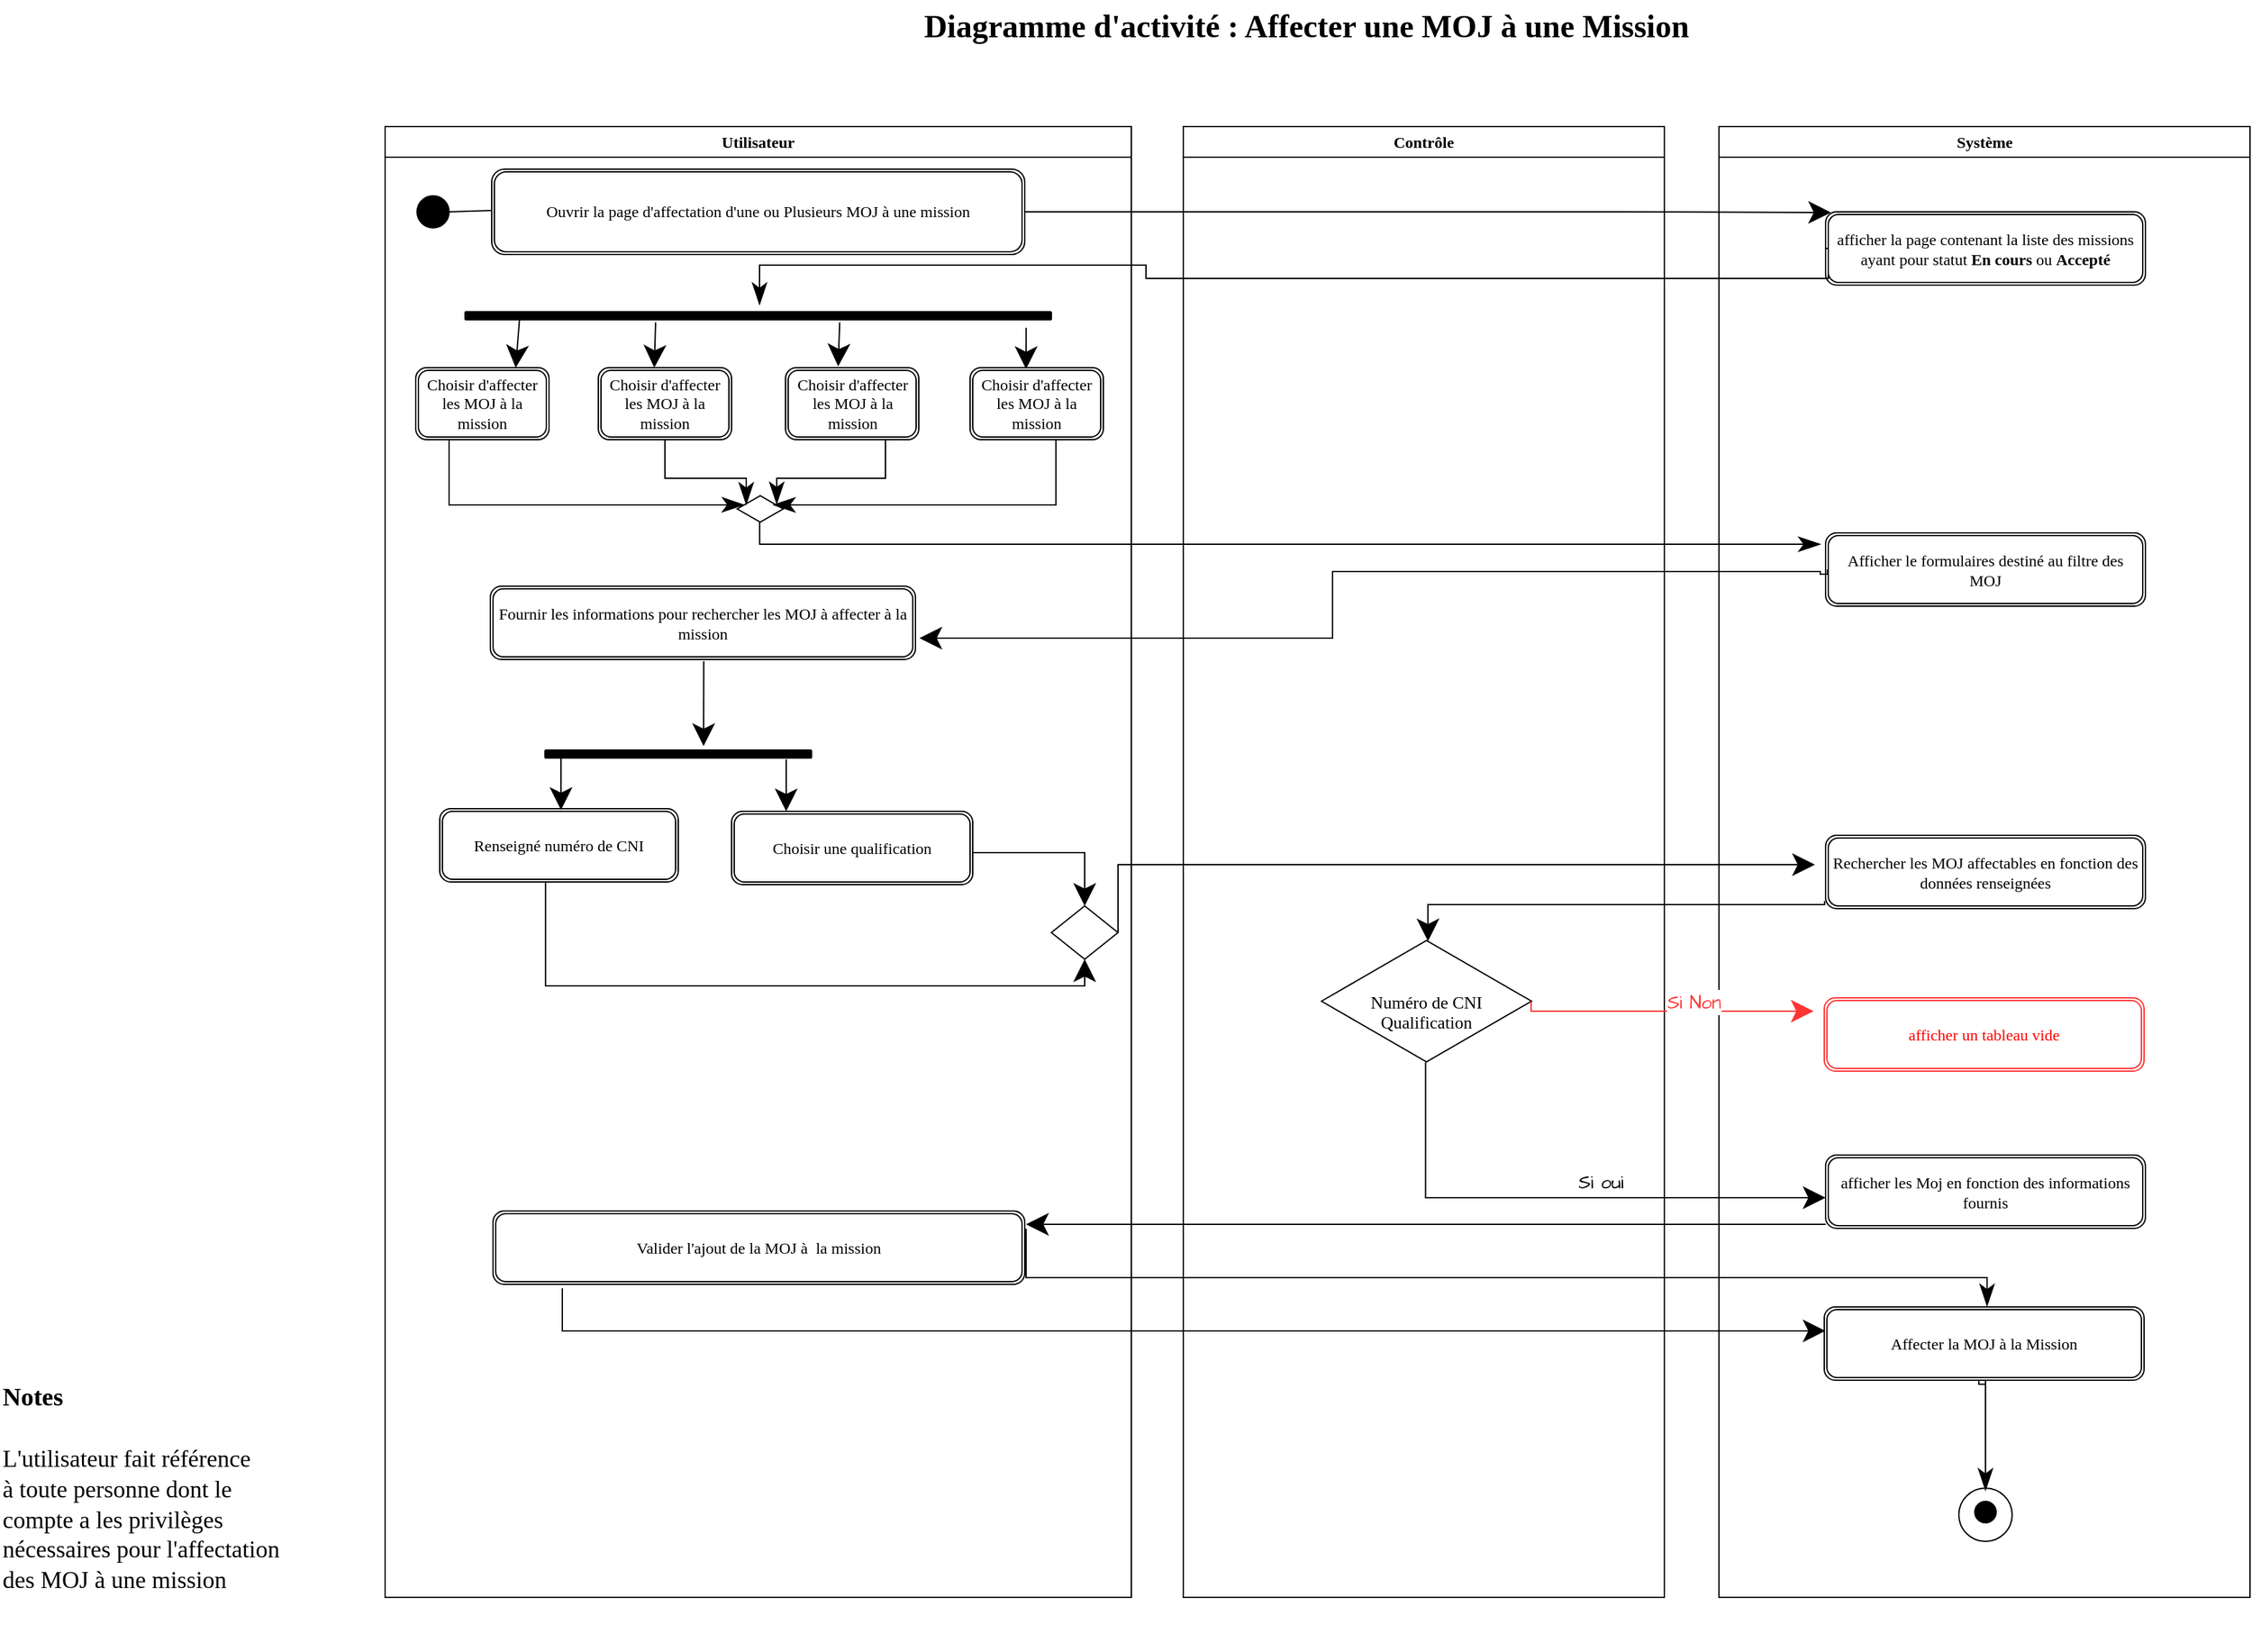 <mxfile version="24.6.4" type="github">
  <diagram name="Page-1" id="eOzxwkxJhR1uEOVXx61d">
    <mxGraphModel dx="2385" dy="1101" grid="0" gridSize="10" guides="1" tooltips="1" connect="1" arrows="1" fold="1" page="0" pageScale="1" pageWidth="1654" pageHeight="1169" math="0" shadow="0">
      <root>
        <object label="" id="0">
          <mxCell />
        </object>
        <mxCell id="1" parent="0" />
        <mxCell id="5xu6NKzClNryoPFWU2Ne-1" value="Utilisateur" style="swimlane;whiteSpace=wrap;html=1;fontFamily=Georgia;" parent="1" vertex="1">
          <mxGeometry x="279" y="136" width="560" height="1104" as="geometry" />
        </mxCell>
        <mxCell id="5xu6NKzClNryoPFWU2Ne-5" value="" style="ellipse;whiteSpace=wrap;html=1;aspect=fixed;fontFamily=Georgia;fillColor=#000000;" parent="5xu6NKzClNryoPFWU2Ne-1" vertex="1">
          <mxGeometry x="24" y="52" width="24" height="24" as="geometry" />
        </mxCell>
        <mxCell id="5xu6NKzClNryoPFWU2Ne-8" value="" style="endArrow=none;html=1;rounded=0;fontFamily=Georgia;fontSize=16;startSize=14;endSize=14;sourcePerimeterSpacing=8;targetPerimeterSpacing=8;curved=1;exitX=1;exitY=0.5;exitDx=0;exitDy=0;entryX=0;entryY=0.484;entryDx=0;entryDy=0;entryPerimeter=0;" parent="5xu6NKzClNryoPFWU2Ne-1" source="5xu6NKzClNryoPFWU2Ne-5" target="5xu6NKzClNryoPFWU2Ne-9" edge="1">
          <mxGeometry width="50" height="50" relative="1" as="geometry">
            <mxPoint x="70" y="47.41" as="sourcePoint" />
            <mxPoint x="80" y="65" as="targetPoint" />
          </mxGeometry>
        </mxCell>
        <mxCell id="5xu6NKzClNryoPFWU2Ne-9" value="Ouvrir la page d&#39;affectation d&#39;une ou Plusieurs MOJ à une mission" style="shape=ext;double=1;rounded=1;whiteSpace=wrap;html=1;fontFamily=Georgia;" parent="5xu6NKzClNryoPFWU2Ne-1" vertex="1">
          <mxGeometry x="80" y="32" width="400" height="64" as="geometry" />
        </mxCell>
        <mxCell id="5xu6NKzClNryoPFWU2Ne-28" value="Fournir les informations pour rechercher les MOJ à affecter à la mission" style="shape=ext;double=1;rounded=1;whiteSpace=wrap;html=1;fontFamily=Georgia;" parent="5xu6NKzClNryoPFWU2Ne-1" vertex="1">
          <mxGeometry x="79" y="345" width="319" height="55" as="geometry" />
        </mxCell>
        <mxCell id="5xu6NKzClNryoPFWU2Ne-53" value="Valider l&#39;ajout de la MOJ à&amp;nbsp; la mission" style="shape=ext;double=1;rounded=1;whiteSpace=wrap;html=1;fontFamily=Georgia;" parent="5xu6NKzClNryoPFWU2Ne-1" vertex="1">
          <mxGeometry x="81" y="814" width="399" height="55" as="geometry" />
        </mxCell>
        <mxCell id="5xu6NKzClNryoPFWU2Ne-107" style="edgeStyle=none;curved=1;rounded=0;orthogonalLoop=1;jettySize=auto;html=1;exitX=1;exitY=0.75;exitDx=0;exitDy=0;fontFamily=Georgia;fontSize=16;startSize=14;endArrow=classicThin;endSize=14;sourcePerimeterSpacing=8;targetPerimeterSpacing=8;endFill=1;strokeColor=none;" parent="5xu6NKzClNryoPFWU2Ne-1" edge="1">
          <mxGeometry relative="1" as="geometry">
            <mxPoint x="780" y="285" as="targetPoint" />
            <mxPoint x="400.0" y="301.25" as="sourcePoint" />
          </mxGeometry>
        </mxCell>
        <mxCell id="nLD2fqiysS-1qVfuwPc2-6" value="Renseigné numéro de CNI" style="shape=ext;double=1;rounded=1;whiteSpace=wrap;html=1;fontFamily=Georgia;" vertex="1" parent="5xu6NKzClNryoPFWU2Ne-1">
          <mxGeometry x="41" y="512" width="179" height="55" as="geometry" />
        </mxCell>
        <mxCell id="nLD2fqiysS-1qVfuwPc2-4" value="Choisir une qualification" style="shape=ext;double=1;rounded=1;whiteSpace=wrap;html=1;fontFamily=Georgia;" vertex="1" parent="5xu6NKzClNryoPFWU2Ne-1">
          <mxGeometry x="260" y="514" width="181" height="55" as="geometry" />
        </mxCell>
        <mxCell id="nLD2fqiysS-1qVfuwPc2-8" value="" style="rounded=1;whiteSpace=wrap;html=1;fontFamily=Architects Daughter;fontSource=https%3A%2F%2Ffonts.googleapis.com%2Fcss%3Ffamily%3DArchitects%2BDaughter;fillColor=#000000;" vertex="1" parent="5xu6NKzClNryoPFWU2Ne-1">
          <mxGeometry x="120" y="468" width="200" height="6" as="geometry" />
        </mxCell>
        <mxCell id="nLD2fqiysS-1qVfuwPc2-10" value="" style="endArrow=classic;html=1;rounded=0;fontFamily=Architects Daughter;fontSource=https%3A%2F%2Ffonts.googleapis.com%2Fcss%3Ffamily%3DArchitects%2BDaughter;fontSize=16;startSize=14;endSize=14;sourcePerimeterSpacing=8;targetPerimeterSpacing=8;curved=1;" edge="1" parent="5xu6NKzClNryoPFWU2Ne-1">
          <mxGeometry width="50" height="50" relative="1" as="geometry">
            <mxPoint x="301" y="475" as="sourcePoint" />
            <mxPoint x="301" y="514" as="targetPoint" />
          </mxGeometry>
        </mxCell>
        <mxCell id="nLD2fqiysS-1qVfuwPc2-15" value="" style="rhombus;whiteSpace=wrap;html=1;fontFamily=Architects Daughter;fillColor=none;rounded=0;fontSource=https%3A%2F%2Ffonts.googleapis.com%2Fcss%3Ffamily%3DArchitects%2BDaughter;" vertex="1" parent="5xu6NKzClNryoPFWU2Ne-1">
          <mxGeometry x="500" y="585" width="50" height="40" as="geometry" />
        </mxCell>
        <mxCell id="nLD2fqiysS-1qVfuwPc2-13" value="" style="endArrow=classic;html=1;rounded=0;fontFamily=Architects Daughter;fontSource=https%3A%2F%2Ffonts.googleapis.com%2Fcss%3Ffamily%3DArchitects%2BDaughter;fontSize=16;startSize=14;endSize=14;sourcePerimeterSpacing=8;targetPerimeterSpacing=8;edgeStyle=orthogonalEdgeStyle;exitX=1;exitY=0.5;exitDx=0;exitDy=0;entryX=0.5;entryY=0;entryDx=0;entryDy=0;" edge="1" parent="5xu6NKzClNryoPFWU2Ne-1" source="nLD2fqiysS-1qVfuwPc2-4" target="nLD2fqiysS-1qVfuwPc2-15">
          <mxGeometry width="50" height="50" relative="1" as="geometry">
            <mxPoint x="821" y="745" as="sourcePoint" />
            <mxPoint x="561" y="569" as="targetPoint" />
            <Array as="points">
              <mxPoint x="441" y="545" />
              <mxPoint x="525" y="545" />
            </Array>
          </mxGeometry>
        </mxCell>
        <mxCell id="nLD2fqiysS-1qVfuwPc2-19" value="Choisir d&#39;affecter les MOJ à la mission" style="shape=ext;double=1;rounded=1;whiteSpace=wrap;html=1;fontFamily=Georgia;" vertex="1" parent="5xu6NKzClNryoPFWU2Ne-1">
          <mxGeometry x="439" y="181" width="100" height="54" as="geometry" />
        </mxCell>
        <mxCell id="nLD2fqiysS-1qVfuwPc2-22" value="Choisir d&#39;affecter les MOJ à la mission" style="shape=ext;double=1;rounded=1;whiteSpace=wrap;html=1;fontFamily=Georgia;" vertex="1" parent="5xu6NKzClNryoPFWU2Ne-1">
          <mxGeometry x="300.5" y="181" width="100" height="54" as="geometry" />
        </mxCell>
        <mxCell id="nLD2fqiysS-1qVfuwPc2-23" value="Choisir d&#39;affecter les MOJ à la mission" style="shape=ext;double=1;rounded=1;whiteSpace=wrap;html=1;fontFamily=Georgia;" vertex="1" parent="5xu6NKzClNryoPFWU2Ne-1">
          <mxGeometry x="160" y="181" width="100" height="54" as="geometry" />
        </mxCell>
        <mxCell id="nLD2fqiysS-1qVfuwPc2-24" value="Choisir d&#39;affecter les MOJ à la mission" style="shape=ext;double=1;rounded=1;whiteSpace=wrap;html=1;fontFamily=Georgia;" vertex="1" parent="5xu6NKzClNryoPFWU2Ne-1">
          <mxGeometry x="23" y="181" width="100" height="54" as="geometry" />
        </mxCell>
        <mxCell id="nLD2fqiysS-1qVfuwPc2-25" value="" style="rounded=1;whiteSpace=wrap;html=1;fontFamily=Architects Daughter;fontSource=https%3A%2F%2Ffonts.googleapis.com%2Fcss%3Ffamily%3DArchitects%2BDaughter;fillColor=#000000;" vertex="1" parent="5xu6NKzClNryoPFWU2Ne-1">
          <mxGeometry x="60" y="139" width="440" height="6" as="geometry" />
        </mxCell>
        <mxCell id="nLD2fqiysS-1qVfuwPc2-26" value="&lt;div style=&quot;font-size: 13px;&quot;&gt;&lt;br&gt;&lt;/div&gt;" style="html=1;whiteSpace=wrap;shape=isoRectangle;fontFamily=Georgia;" vertex="1" parent="5xu6NKzClNryoPFWU2Ne-1">
          <mxGeometry x="264.25" y="254" width="34.5" height="66" as="geometry" />
        </mxCell>
        <mxCell id="nLD2fqiysS-1qVfuwPc2-29" value="" style="endArrow=classicThin;html=1;rounded=0;fontFamily=Architects Daughter;fontSource=https%3A%2F%2Ffonts.googleapis.com%2Fcss%3Ffamily%3DArchitects%2BDaughter;fontSize=16;startSize=14;endSize=14;sourcePerimeterSpacing=8;targetPerimeterSpacing=8;exitX=0.75;exitY=1;exitDx=0;exitDy=0;entryX=0.859;entryY=0.448;entryDx=0;entryDy=0;entryPerimeter=0;edgeStyle=orthogonalEdgeStyle;endFill=1;" edge="1" parent="5xu6NKzClNryoPFWU2Ne-1" source="nLD2fqiysS-1qVfuwPc2-22" target="nLD2fqiysS-1qVfuwPc2-26">
          <mxGeometry width="50" height="50" relative="1" as="geometry">
            <mxPoint x="541" y="564" as="sourcePoint" />
            <mxPoint x="591" y="514" as="targetPoint" />
            <Array as="points">
              <mxPoint x="375" y="264" />
              <mxPoint x="294" y="264" />
            </Array>
          </mxGeometry>
        </mxCell>
        <mxCell id="nLD2fqiysS-1qVfuwPc2-30" value="" style="endArrow=classicThin;html=1;rounded=0;fontFamily=Architects Daughter;fontSource=https%3A%2F%2Ffonts.googleapis.com%2Fcss%3Ffamily%3DArchitects%2BDaughter;fontSize=16;startSize=14;endSize=14;sourcePerimeterSpacing=8;targetPerimeterSpacing=8;exitX=0.644;exitY=1.003;exitDx=0;exitDy=0;exitPerimeter=0;edgeStyle=orthogonalEdgeStyle;endFill=1;" edge="1" parent="5xu6NKzClNryoPFWU2Ne-1" source="nLD2fqiysS-1qVfuwPc2-19">
          <mxGeometry width="50" height="50" relative="1" as="geometry">
            <mxPoint x="541" y="564" as="sourcePoint" />
            <mxPoint x="291" y="284" as="targetPoint" />
            <Array as="points">
              <mxPoint x="503" y="284" />
              <mxPoint x="297" y="284" />
            </Array>
          </mxGeometry>
        </mxCell>
        <mxCell id="nLD2fqiysS-1qVfuwPc2-31" value="" style="endArrow=classicThin;html=1;rounded=0;fontFamily=Architects Daughter;fontSource=https%3A%2F%2Ffonts.googleapis.com%2Fcss%3Ffamily%3DArchitects%2BDaughter;fontSize=16;startSize=14;endSize=14;sourcePerimeterSpacing=8;targetPerimeterSpacing=8;exitX=0.25;exitY=1;exitDx=0;exitDy=0;entryX=0.157;entryY=0.455;entryDx=0;entryDy=0;entryPerimeter=0;edgeStyle=orthogonalEdgeStyle;endFill=1;" edge="1" parent="5xu6NKzClNryoPFWU2Ne-1" source="nLD2fqiysS-1qVfuwPc2-24" target="nLD2fqiysS-1qVfuwPc2-26">
          <mxGeometry width="50" height="50" relative="1" as="geometry">
            <mxPoint x="541" y="564" as="sourcePoint" />
            <mxPoint x="121" y="264" as="targetPoint" />
            <Array as="points">
              <mxPoint x="48" y="284" />
              <mxPoint x="267" y="284" />
            </Array>
          </mxGeometry>
        </mxCell>
        <mxCell id="nLD2fqiysS-1qVfuwPc2-36" value="" style="endArrow=classic;html=1;rounded=0;fontFamily=Architects Daughter;fontSource=https%3A%2F%2Ffonts.googleapis.com%2Fcss%3Ffamily%3DArchitects%2BDaughter;fontSize=16;startSize=14;endSize=14;sourcePerimeterSpacing=8;targetPerimeterSpacing=8;curved=1;exitX=0.093;exitY=0.833;exitDx=0;exitDy=0;exitPerimeter=0;entryX=0.75;entryY=0;entryDx=0;entryDy=0;" edge="1" parent="5xu6NKzClNryoPFWU2Ne-1" source="nLD2fqiysS-1qVfuwPc2-25" target="nLD2fqiysS-1qVfuwPc2-24">
          <mxGeometry width="50" height="50" relative="1" as="geometry">
            <mxPoint x="601" y="594" as="sourcePoint" />
            <mxPoint x="651" y="544" as="targetPoint" />
          </mxGeometry>
        </mxCell>
        <mxCell id="nLD2fqiysS-1qVfuwPc2-35" value="" style="endArrow=classic;html=1;rounded=0;fontFamily=Architects Daughter;fontSource=https%3A%2F%2Ffonts.googleapis.com%2Fcss%3Ffamily%3DArchitects%2BDaughter;fontSize=16;startSize=14;endSize=14;sourcePerimeterSpacing=8;targetPerimeterSpacing=8;curved=1;exitX=0.325;exitY=1.333;exitDx=0;exitDy=0;exitPerimeter=0;entryX=0.42;entryY=0;entryDx=0;entryDy=0;entryPerimeter=0;" edge="1" parent="5xu6NKzClNryoPFWU2Ne-1" source="nLD2fqiysS-1qVfuwPc2-25" target="nLD2fqiysS-1qVfuwPc2-23">
          <mxGeometry width="50" height="50" relative="1" as="geometry">
            <mxPoint x="601" y="594" as="sourcePoint" />
            <mxPoint x="651" y="544" as="targetPoint" />
          </mxGeometry>
        </mxCell>
        <mxCell id="nLD2fqiysS-1qVfuwPc2-37" value="" style="endArrow=classic;html=1;rounded=0;fontFamily=Architects Daughter;fontSource=https%3A%2F%2Ffonts.googleapis.com%2Fcss%3Ffamily%3DArchitects%2BDaughter;fontSize=16;startSize=14;endSize=14;sourcePerimeterSpacing=8;targetPerimeterSpacing=8;curved=1;exitX=0.639;exitY=1.333;exitDx=0;exitDy=0;exitPerimeter=0;entryX=0.395;entryY=-0.019;entryDx=0;entryDy=0;entryPerimeter=0;" edge="1" parent="5xu6NKzClNryoPFWU2Ne-1" source="nLD2fqiysS-1qVfuwPc2-25" target="nLD2fqiysS-1qVfuwPc2-22">
          <mxGeometry width="50" height="50" relative="1" as="geometry">
            <mxPoint x="461" y="484" as="sourcePoint" />
            <mxPoint x="511" y="434" as="targetPoint" />
          </mxGeometry>
        </mxCell>
        <mxCell id="nLD2fqiysS-1qVfuwPc2-38" value="" style="endArrow=classic;html=1;rounded=0;fontFamily=Architects Daughter;fontSource=https%3A%2F%2Ffonts.googleapis.com%2Fcss%3Ffamily%3DArchitects%2BDaughter;fontSize=16;startSize=14;endSize=14;sourcePerimeterSpacing=8;targetPerimeterSpacing=8;curved=1;exitX=0.957;exitY=2;exitDx=0;exitDy=0;exitPerimeter=0;entryX=0.42;entryY=0.019;entryDx=0;entryDy=0;entryPerimeter=0;" edge="1" parent="5xu6NKzClNryoPFWU2Ne-1" source="nLD2fqiysS-1qVfuwPc2-25" target="nLD2fqiysS-1qVfuwPc2-19">
          <mxGeometry width="50" height="50" relative="1" as="geometry">
            <mxPoint x="461" y="484" as="sourcePoint" />
            <mxPoint x="511" y="434" as="targetPoint" />
          </mxGeometry>
        </mxCell>
        <mxCell id="5xu6NKzClNryoPFWU2Ne-4" value="Système" style="swimlane;whiteSpace=wrap;html=1;fontFamily=Georgia;" parent="1" vertex="1">
          <mxGeometry x="1280" y="136" width="398.5" height="1104" as="geometry" />
        </mxCell>
        <mxCell id="5xu6NKzClNryoPFWU2Ne-11" value="afficher la page contenant la liste des missions ayant pour statut &lt;b&gt;En cours&lt;/b&gt; ou &lt;b&gt;Accepté&lt;/b&gt;" style="shape=ext;double=1;rounded=1;whiteSpace=wrap;html=1;fontFamily=Georgia;" parent="5xu6NKzClNryoPFWU2Ne-4" vertex="1">
          <mxGeometry x="80" y="64" width="240" height="55" as="geometry" />
        </mxCell>
        <mxCell id="5xu6NKzClNryoPFWU2Ne-93" value="" style="ellipse;whiteSpace=wrap;html=1;aspect=fixed;fontFamily=Georgia;fillColor=none;" parent="5xu6NKzClNryoPFWU2Ne-4" vertex="1">
          <mxGeometry x="180" y="1022" width="40" height="40" as="geometry" />
        </mxCell>
        <mxCell id="5xu6NKzClNryoPFWU2Ne-94" value="" style="ellipse;whiteSpace=wrap;html=1;aspect=fixed;fontFamily=Georgia;fillColor=#000000;" parent="5xu6NKzClNryoPFWU2Ne-4" vertex="1">
          <mxGeometry x="192" y="1032" width="16" height="16" as="geometry" />
        </mxCell>
        <mxCell id="5xu6NKzClNryoPFWU2Ne-46" value="Afficher le formulaires destiné au filtre des MOJ" style="shape=ext;double=1;rounded=1;whiteSpace=wrap;html=1;fontFamily=Georgia;" parent="5xu6NKzClNryoPFWU2Ne-4" vertex="1">
          <mxGeometry x="80" y="305" width="240" height="55" as="geometry" />
        </mxCell>
        <mxCell id="2d7JBa99K38ua6ghFU1m-83" value="Rechercher les MOJ affectables en fonction des données renseignées" style="shape=ext;double=1;rounded=1;whiteSpace=wrap;html=1;fontFamily=Georgia;" parent="5xu6NKzClNryoPFWU2Ne-4" vertex="1">
          <mxGeometry x="80" y="532" width="240" height="55" as="geometry" />
        </mxCell>
        <mxCell id="2d7JBa99K38ua6ghFU1m-67" value="&lt;span style=&quot;text-align: start; text-wrap: nowrap; font-size: 0px;&quot;&gt;%3CmxGraphModel%3E%3Croot%3E%3CmxCell%20id%3D%220%22%2F%3E%3CmxCell%20id%3D%221%22%20parent%3D%220%22%2F%3E%3CmxCell%20id%3D%222%22%20value%3D%22V%C3%A9rification%20des%20informations%20entr%C3%A9es%20par%20l&#39;utilisateur%26amp%3Bnbsp%3B%22%20style%3D%22shape%3Dext%3Bdouble%3D1%3Brounded%3D1%3BwhiteSpace%3Dwrap%3Bhtml%3D1%3BfontFamily%3DArchitects%20Daughter%3BfontSource%3Dhttps%253A%252F%252Ffonts.googleapis.com%252Fcss%253Ffamily%253DArchitects%252BDaughter%3B%22%20vertex%3D%221%22%20parent%3D%221%22%3E%3CmxGeometry%20x%3D%22961%22%20y%3D%22580%22%20width%3D%22120%22%20height%3D%2255%22%20as%3D%22geometry%22%2F%3E%3C%2FmxCell%3E%3C%2Froot%3E%3C%2FmxGraphModel%3E&lt;/span&gt;afficher les Moj en fonction des informations fournis" style="shape=ext;double=1;rounded=1;whiteSpace=wrap;html=1;fontFamily=Georgia;strokeColor=#050505;fontColor=#000000;" parent="5xu6NKzClNryoPFWU2Ne-4" vertex="1">
          <mxGeometry x="80" y="772" width="240" height="55" as="geometry" />
        </mxCell>
        <mxCell id="5xu6NKzClNryoPFWU2Ne-115" style="edgeStyle=orthogonalEdgeStyle;rounded=0;orthogonalLoop=1;jettySize=auto;html=1;fontFamily=Georgia;fontSize=16;startSize=14;endArrow=classicThin;endSize=14;sourcePerimeterSpacing=8;targetPerimeterSpacing=8;endFill=1;" parent="5xu6NKzClNryoPFWU2Ne-4" edge="1">
          <mxGeometry relative="1" as="geometry">
            <mxPoint x="200" y="944" as="sourcePoint" />
            <Array as="points">
              <mxPoint x="195" y="944" />
              <mxPoint x="195" y="934" />
              <mxPoint x="200" y="934" />
            </Array>
            <mxPoint x="200" y="1024" as="targetPoint" />
          </mxGeometry>
        </mxCell>
        <mxCell id="nLD2fqiysS-1qVfuwPc2-1" value="&lt;span style=&quot;text-align: start; text-wrap: nowrap; font-size: 0px;&quot;&gt;%3CmxGraphModel%3E%3Croot%3E%3CmxCell%20id%3D%220%22%2F%3E%3CmxCell%20id%3D%221%22%20parent%3D%220%22%2F%3E%3CmxCell%20id%3D%222%22%20value%3D%22V%C3%A9rification%20des%20informations%20entr%C3%A9es%20par%20l&#39;utilisateur%26amp%3Bnbsp%3B%22%20style%3D%22shape%3Dext%3Bdouble%3D1%3Brounded%3D1%3BwhiteSpace%3Dwrap%3Bhtml%3D1%3BfontFamily%3DArchitects%20Daughter%3BfontSource%3Dhttps%253A%252F%252Ffonts.googleapis.com%252Fcss%253Ffamily%253DArchitects%252BDaughter%3B%22%20vertex%3D%221%22%20parent%3D%221%22%3E%3CmxGeometry%20x%3D%22961%22%20y%3D%22580%22%20width%3D%22120%22%20height%3D%2255%22%20as%3D%22geometry%22%2F%3E%3C%2FmxCell%3E%3C%2Froot%3E%3C%2FmxGraphModel%3E&lt;/span&gt;afficher un tableau vide" style="shape=ext;double=1;rounded=1;whiteSpace=wrap;html=1;fontFamily=Georgia;strokeColor=#FF3333;fontColor=#ff0000;" vertex="1" parent="5xu6NKzClNryoPFWU2Ne-4">
          <mxGeometry x="79" y="654" width="240" height="55" as="geometry" />
        </mxCell>
        <mxCell id="nLD2fqiysS-1qVfuwPc2-2" value="Affecter la MOJ à la Mission" style="shape=ext;double=1;rounded=1;whiteSpace=wrap;html=1;fontFamily=Georgia;strokeColor=#050505;fontColor=#000000;" vertex="1" parent="5xu6NKzClNryoPFWU2Ne-4">
          <mxGeometry x="79" y="886" width="240" height="55" as="geometry" />
        </mxCell>
        <mxCell id="2d7JBa99K38ua6ghFU1m-111" value="" style="endArrow=classic;html=1;rounded=0;fontFamily=Architects Daughter;fontSource=https%3A%2F%2Ffonts.googleapis.com%2Fcss%3Ffamily%3DArchitects%2BDaughter;fontSize=16;startSize=14;endSize=14;sourcePerimeterSpacing=8;targetPerimeterSpacing=8;edgeStyle=orthogonalEdgeStyle;entryX=0.004;entryY=0.327;entryDx=0;entryDy=0;entryPerimeter=0;" parent="5xu6NKzClNryoPFWU2Ne-4" target="nLD2fqiysS-1qVfuwPc2-2" edge="1">
          <mxGeometry width="50" height="50" relative="1" as="geometry">
            <mxPoint x="-868.0" y="872" as="sourcePoint" />
            <mxPoint x="70" y="904" as="targetPoint" />
            <Array as="points">
              <mxPoint x="-868" y="904" />
            </Array>
          </mxGeometry>
        </mxCell>
        <mxCell id="5xu6NKzClNryoPFWU2Ne-10" value="" style="endArrow=classic;html=1;rounded=0;fontFamily=Georgia;fontSize=16;startSize=14;endSize=14;sourcePerimeterSpacing=8;targetPerimeterSpacing=8;strokeColor=default;endFill=1;edgeStyle=orthogonalEdgeStyle;entryX=0.017;entryY=0.009;entryDx=0;entryDy=0;exitX=1;exitY=0.5;exitDx=0;exitDy=0;entryPerimeter=0;" parent="1" source="5xu6NKzClNryoPFWU2Ne-9" target="5xu6NKzClNryoPFWU2Ne-11" edge="1">
          <mxGeometry width="50" height="50" relative="1" as="geometry">
            <mxPoint x="568" y="201.0" as="sourcePoint" />
            <mxPoint x="1327" y="202" as="targetPoint" />
            <Array as="points">
              <mxPoint x="1200" y="200" />
            </Array>
          </mxGeometry>
        </mxCell>
        <mxCell id="5xu6NKzClNryoPFWU2Ne-96" value="&lt;font style=&quot;&quot; size=&quot;1&quot;&gt;&lt;b style=&quot;font-size: 24px;&quot;&gt;Diagramme d&#39;activité : Affecter une MOJ à une Mission&lt;/b&gt;&lt;/font&gt;" style="text;html=1;align=center;verticalAlign=middle;resizable=0;points=[];autosize=1;strokeColor=none;fillColor=none;fontSize=20;fontFamily=Georgia;labelBackgroundColor=default;" parent="1" vertex="1">
          <mxGeometry x="620" y="41" width="700" height="40" as="geometry" />
        </mxCell>
        <mxCell id="5xu6NKzClNryoPFWU2Ne-97" value="&lt;b style=&quot;font-size: 19px;&quot;&gt;&lt;font style=&quot;font-size: 19px;&quot;&gt;Notes&lt;/font&gt;&lt;/b&gt;&lt;div style=&quot;font-size: 19px;&quot;&gt;&lt;font style=&quot;font-size: 19px;&quot;&gt;&lt;br&gt;&lt;/font&gt;&lt;/div&gt;&lt;div style=&quot;font-size: 19px;&quot;&gt;&lt;font style=&quot;font-size: 18px;&quot;&gt;L&#39;utilisateur fait référence&lt;/font&gt;&lt;/div&gt;&lt;div style=&quot;font-size: 19px;&quot;&gt;&lt;font style=&quot;font-size: 18px;&quot;&gt;à toute personne dont le&lt;/font&gt;&lt;/div&gt;&lt;div style=&quot;font-size: 19px;&quot;&gt;&lt;font style=&quot;font-size: 18px;&quot;&gt;compte a les privilèges&lt;/font&gt;&lt;/div&gt;&lt;div style=&quot;font-size: 19px;&quot;&gt;&lt;font style=&quot;font-size: 18px;&quot;&gt;nécessaires pour l&#39;affectation&lt;/font&gt;&lt;/div&gt;&lt;div style=&quot;font-size: 19px;&quot;&gt;&lt;font style=&quot;font-size: 18px;&quot;&gt;des MOJ à une mission&lt;/font&gt;&lt;/div&gt;&lt;div style=&quot;font-size: 10px;&quot;&gt;&lt;font style=&quot;font-size: 10px;&quot;&gt;&lt;br&gt;&lt;/font&gt;&lt;/div&gt;&lt;div style=&quot;font-size: 19px;&quot;&gt;&lt;br&gt;&lt;/div&gt;" style="text;html=1;align=left;verticalAlign=middle;resizable=0;points=[];autosize=1;strokeColor=none;fillColor=none;fontSize=20;fontFamily=Georgia;" parent="1" vertex="1">
          <mxGeometry x="-10" y="1070" width="250" height="210" as="geometry" />
        </mxCell>
        <mxCell id="2d7JBa99K38ua6ghFU1m-1" value="Contrôle" style="swimlane;whiteSpace=wrap;html=1;fontFamily=Georgia;" parent="1" vertex="1">
          <mxGeometry x="878" y="136" width="361" height="1104" as="geometry" />
        </mxCell>
        <mxCell id="5xu6NKzClNryoPFWU2Ne-35" value="&lt;div style=&quot;font-size: 13px;&quot;&gt;&lt;font style=&quot;font-size: 13px;&quot;&gt;&lt;br&gt;&lt;/font&gt;&lt;/div&gt;&lt;div style=&quot;font-size: 13px;&quot;&gt;&lt;span style=&quot;background-color: initial;&quot;&gt;Numéro de CNI&lt;/span&gt;&lt;br&gt;&lt;/div&gt;&lt;div style=&quot;font-size: 13px;&quot;&gt;&lt;font style=&quot;font-size: 13px;&quot;&gt;Qualification&lt;/font&gt;&lt;/div&gt;" style="html=1;whiteSpace=wrap;shape=isoRectangle;fontFamily=Georgia;" parent="2d7JBa99K38ua6ghFU1m-1" vertex="1">
          <mxGeometry x="68" y="611" width="229" height="91" as="geometry" />
        </mxCell>
        <mxCell id="2d7JBa99K38ua6ghFU1m-24" value="" style="edgeStyle=orthogonalEdgeStyle;rounded=0;orthogonalLoop=1;jettySize=auto;html=1;fontFamily=Architects Daughter;fontSource=https%3A%2F%2Ffonts.googleapis.com%2Fcss%3Ffamily%3DArchitects%2BDaughter;fontSize=16;startSize=14;endArrow=classicThin;endSize=14;sourcePerimeterSpacing=8;targetPerimeterSpacing=8;endFill=1;exitX=0;exitY=0.5;exitDx=0;exitDy=0;" parent="1" source="5xu6NKzClNryoPFWU2Ne-11" edge="1">
          <mxGeometry relative="1" as="geometry">
            <mxPoint x="1360" y="223" as="sourcePoint" />
            <mxPoint x="560" y="270" as="targetPoint" />
            <Array as="points">
              <mxPoint x="1362" y="227" />
              <mxPoint x="1362" y="250" />
              <mxPoint x="850" y="250" />
              <mxPoint x="850" y="240" />
            </Array>
          </mxGeometry>
        </mxCell>
        <mxCell id="2d7JBa99K38ua6ghFU1m-85" value="" style="endArrow=classic;html=1;rounded=0;fontFamily=Architects Daughter;fontSource=https%3A%2F%2Ffonts.googleapis.com%2Fcss%3Ffamily%3DArchitects%2BDaughter;fontSize=16;startSize=14;endSize=14;sourcePerimeterSpacing=8;targetPerimeterSpacing=8;exitX=-0.003;exitY=0.896;exitDx=0;exitDy=0;exitPerimeter=0;entryX=0.505;entryY=0.006;entryDx=0;entryDy=0;entryPerimeter=0;edgeStyle=orthogonalEdgeStyle;" parent="1" source="2d7JBa99K38ua6ghFU1m-83" target="5xu6NKzClNryoPFWU2Ne-35" edge="1">
          <mxGeometry width="50" height="50" relative="1" as="geometry">
            <mxPoint x="890" y="880" as="sourcePoint" />
            <mxPoint x="940" y="830" as="targetPoint" />
            <Array as="points">
              <mxPoint x="1359" y="720" />
              <mxPoint x="1062" y="720" />
            </Array>
          </mxGeometry>
        </mxCell>
        <mxCell id="2d7JBa99K38ua6ghFU1m-97" value="" style="endArrow=classic;html=1;rounded=0;fontFamily=Architects Daughter;fontSource=https%3A%2F%2Ffonts.googleapis.com%2Fcss%3Ffamily%3DArchitects%2BDaughter;fontSize=16;startSize=14;endSize=14;sourcePerimeterSpacing=8;targetPerimeterSpacing=8;edgeStyle=orthogonalEdgeStyle;exitX=0.843;exitY=0.503;exitDx=0;exitDy=0;exitPerimeter=0;strokeColor=#FF3333;" parent="1" source="5xu6NKzClNryoPFWU2Ne-35" target="nLD2fqiysS-1qVfuwPc2-1" edge="1">
          <mxGeometry width="50" height="50" relative="1" as="geometry">
            <mxPoint x="1070" y="920" as="sourcePoint" />
            <mxPoint x="1600" y="439.5" as="targetPoint" />
            <Array as="points">
              <mxPoint x="1139" y="800" />
            </Array>
          </mxGeometry>
        </mxCell>
        <mxCell id="2d7JBa99K38ua6ghFU1m-98" value="&lt;font style=&quot;font-size: 14px;&quot;&gt;Si Non&lt;/font&gt;" style="edgeLabel;html=1;align=center;verticalAlign=middle;resizable=0;points=[];fontSize=16;fontFamily=Architects Daughter;fontSource=https%3A%2F%2Ffonts.googleapis.com%2Fcss%3Ffamily%3DArchitects%2BDaughter;fontColor=#FF3333;" parent="2d7JBa99K38ua6ghFU1m-97" vertex="1" connectable="0">
          <mxGeometry x="-0.815" y="2" relative="1" as="geometry">
            <mxPoint x="108" y="-5" as="offset" />
          </mxGeometry>
        </mxCell>
        <mxCell id="2d7JBa99K38ua6ghFU1m-101" value="" style="endArrow=classic;html=1;rounded=0;fontFamily=Architects Daughter;fontSource=https%3A%2F%2Ffonts.googleapis.com%2Fcss%3Ffamily%3DArchitects%2BDaughter;fontSize=16;startSize=14;endSize=14;sourcePerimeterSpacing=8;targetPerimeterSpacing=8;exitX=0.497;exitY=1.004;exitDx=0;exitDy=0;exitPerimeter=0;edgeStyle=orthogonalEdgeStyle;" parent="1" source="5xu6NKzClNryoPFWU2Ne-35" edge="1">
          <mxGeometry width="50" height="50" relative="1" as="geometry">
            <mxPoint x="800" y="980" as="sourcePoint" />
            <mxPoint x="1360" y="940" as="targetPoint" />
            <Array as="points">
              <mxPoint x="1060" y="940" />
            </Array>
          </mxGeometry>
        </mxCell>
        <mxCell id="2d7JBa99K38ua6ghFU1m-117" value="&lt;font style=&quot;font-size: 14px;&quot;&gt;Si oui&lt;/font&gt;" style="edgeLabel;html=1;align=center;verticalAlign=middle;resizable=0;points=[];fontSize=16;fontFamily=Architects Daughter;fontSource=https%3A%2F%2Ffonts.googleapis.com%2Fcss%3Ffamily%3DArchitects%2BDaughter;" parent="2d7JBa99K38ua6ghFU1m-101" vertex="1" connectable="0">
          <mxGeometry x="0.196" y="1" relative="1" as="geometry">
            <mxPoint x="-8" y="-11" as="offset" />
          </mxGeometry>
        </mxCell>
        <mxCell id="5xu6NKzClNryoPFWU2Ne-117" style="edgeStyle=orthogonalEdgeStyle;rounded=0;orthogonalLoop=1;jettySize=auto;html=1;exitX=1;exitY=0.25;exitDx=0;exitDy=0;fontFamily=Georgia;fontSize=16;startSize=14;endArrow=classicThin;endSize=14;sourcePerimeterSpacing=8;targetPerimeterSpacing=8;endFill=1;entryX=0.538;entryY=0.026;entryDx=0;entryDy=0;entryPerimeter=0;" parent="1" edge="1" source="5xu6NKzClNryoPFWU2Ne-53">
          <mxGeometry relative="1" as="geometry">
            <mxPoint x="1481.19" y="1021.624" as="targetPoint" />
            <mxPoint x="880" y="976.25" as="sourcePoint" />
            <Array as="points">
              <mxPoint x="760" y="964" />
              <mxPoint x="760" y="1000" />
              <mxPoint x="1481" y="1000" />
            </Array>
          </mxGeometry>
        </mxCell>
        <mxCell id="2d7JBa99K38ua6ghFU1m-110" value="" style="endArrow=classic;html=1;rounded=0;fontFamily=Architects Daughter;fontSource=https%3A%2F%2Ffonts.googleapis.com%2Fcss%3Ffamily%3DArchitects%2BDaughter;fontSize=16;startSize=14;endSize=14;sourcePerimeterSpacing=8;targetPerimeterSpacing=8;curved=1;" parent="1" edge="1">
          <mxGeometry width="50" height="50" relative="1" as="geometry">
            <mxPoint x="1360" y="960" as="sourcePoint" />
            <mxPoint x="760" y="960" as="targetPoint" />
          </mxGeometry>
        </mxCell>
        <mxCell id="2d7JBa99K38ua6ghFU1m-84" value="" style="endArrow=classic;html=1;rounded=0;fontFamily=Architects Daughter;fontSource=https%3A%2F%2Ffonts.googleapis.com%2Fcss%3Ffamily%3DArchitects%2BDaughter;fontSize=16;startSize=14;endSize=14;sourcePerimeterSpacing=8;targetPerimeterSpacing=8;edgeStyle=orthogonalEdgeStyle;exitX=0.006;exitY=0.5;exitDx=0;exitDy=0;exitPerimeter=0;" parent="1" edge="1" source="5xu6NKzClNryoPFWU2Ne-46">
          <mxGeometry width="50" height="50" relative="1" as="geometry">
            <mxPoint x="730" y="690" as="sourcePoint" />
            <mxPoint x="680" y="520" as="targetPoint" />
            <Array as="points">
              <mxPoint x="1361" y="472" />
              <mxPoint x="1356" y="472" />
              <mxPoint x="1356" y="470" />
              <mxPoint x="990" y="470" />
              <mxPoint x="990" y="520" />
            </Array>
          </mxGeometry>
        </mxCell>
        <mxCell id="nLD2fqiysS-1qVfuwPc2-9" value="" style="endArrow=classic;html=1;rounded=0;fontFamily=Architects Daughter;fontSource=https%3A%2F%2Ffonts.googleapis.com%2Fcss%3Ffamily%3DArchitects%2BDaughter;fontSize=16;startSize=14;endSize=14;sourcePerimeterSpacing=8;targetPerimeterSpacing=8;curved=1;exitX=0.455;exitY=1.023;exitDx=0;exitDy=0;exitPerimeter=0;" edge="1" parent="1">
          <mxGeometry width="50" height="50" relative="1" as="geometry">
            <mxPoint x="518.145" y="537.265" as="sourcePoint" />
            <mxPoint x="518" y="601" as="targetPoint" />
          </mxGeometry>
        </mxCell>
        <mxCell id="nLD2fqiysS-1qVfuwPc2-11" value="" style="endArrow=classic;html=1;rounded=0;fontFamily=Architects Daughter;fontSource=https%3A%2F%2Ffonts.googleapis.com%2Fcss%3Ffamily%3DArchitects%2BDaughter;fontSize=16;startSize=14;endSize=14;sourcePerimeterSpacing=8;targetPerimeterSpacing=8;curved=1;" edge="1" parent="1">
          <mxGeometry width="50" height="50" relative="1" as="geometry">
            <mxPoint x="411" y="610" as="sourcePoint" />
            <mxPoint x="411" y="649" as="targetPoint" />
          </mxGeometry>
        </mxCell>
        <mxCell id="nLD2fqiysS-1qVfuwPc2-14" value="" style="endArrow=classic;html=1;rounded=0;fontFamily=Architects Daughter;fontSource=https%3A%2F%2Ffonts.googleapis.com%2Fcss%3Ffamily%3DArchitects%2BDaughter;fontSize=16;startSize=14;endSize=14;sourcePerimeterSpacing=8;targetPerimeterSpacing=8;exitX=0.438;exitY=0.97;exitDx=0;exitDy=0;exitPerimeter=0;edgeStyle=orthogonalEdgeStyle;entryX=0.5;entryY=1;entryDx=0;entryDy=0;" edge="1" parent="1" target="nLD2fqiysS-1qVfuwPc2-15">
          <mxGeometry width="50" height="50" relative="1" as="geometry">
            <mxPoint x="399.402" y="702.35" as="sourcePoint" />
            <mxPoint x="730" y="771" as="targetPoint" />
            <Array as="points">
              <mxPoint x="399" y="781" />
              <mxPoint x="804" y="781" />
            </Array>
          </mxGeometry>
        </mxCell>
        <mxCell id="2d7JBa99K38ua6ghFU1m-87" value="" style="endArrow=classic;html=1;rounded=0;fontFamily=Architects Daughter;fontSource=https%3A%2F%2Ffonts.googleapis.com%2Fcss%3Ffamily%3DArchitects%2BDaughter;fontSize=16;startSize=14;endSize=14;sourcePerimeterSpacing=8;targetPerimeterSpacing=8;edgeStyle=orthogonalEdgeStyle;exitX=1;exitY=0.5;exitDx=0;exitDy=0;" parent="1" target="2d7JBa99K38ua6ghFU1m-83" edge="1" source="nLD2fqiysS-1qVfuwPc2-15">
          <mxGeometry width="50" height="50" relative="1" as="geometry">
            <mxPoint x="678.595" y="440.005" as="sourcePoint" />
            <mxPoint x="1480" y="480" as="targetPoint" />
            <Array as="points">
              <mxPoint x="1140" y="690" />
              <mxPoint x="1140" y="690" />
            </Array>
          </mxGeometry>
        </mxCell>
        <mxCell id="nLD2fqiysS-1qVfuwPc2-27" value="" style="endArrow=classicThin;html=1;rounded=0;fontFamily=Architects Daughter;fontSource=https%3A%2F%2Ffonts.googleapis.com%2Fcss%3Ffamily%3DArchitects%2BDaughter;fontSize=16;startSize=14;endSize=14;sourcePerimeterSpacing=8;targetPerimeterSpacing=8;exitX=0.5;exitY=1;exitDx=0;exitDy=0;edgeStyle=orthogonalEdgeStyle;endFill=1;" edge="1" parent="1" source="nLD2fqiysS-1qVfuwPc2-23">
          <mxGeometry width="50" height="50" relative="1" as="geometry">
            <mxPoint x="890" y="800" as="sourcePoint" />
            <mxPoint x="550" y="420" as="targetPoint" />
            <Array as="points">
              <mxPoint x="489" y="400" />
              <mxPoint x="550" y="400" />
            </Array>
          </mxGeometry>
        </mxCell>
        <mxCell id="nLD2fqiysS-1qVfuwPc2-32" value="" style="endArrow=classicThin;html=1;rounded=0;fontFamily=Architects Daughter;fontSource=https%3A%2F%2Ffonts.googleapis.com%2Fcss%3Ffamily%3DArchitects%2BDaughter;fontSize=16;startSize=14;endSize=14;sourcePerimeterSpacing=8;targetPerimeterSpacing=8;exitX=0.488;exitY=0.645;exitDx=0;exitDy=0;exitPerimeter=0;endFill=1;edgeStyle=orthogonalEdgeStyle;entryX=-0.015;entryY=0.155;entryDx=0;entryDy=0;entryPerimeter=0;" edge="1" parent="1" source="nLD2fqiysS-1qVfuwPc2-26" target="5xu6NKzClNryoPFWU2Ne-46">
          <mxGeometry width="50" height="50" relative="1" as="geometry">
            <mxPoint x="560" y="440" as="sourcePoint" />
            <mxPoint x="1320" y="450" as="targetPoint" />
            <Array as="points">
              <mxPoint x="560" y="450" />
            </Array>
          </mxGeometry>
        </mxCell>
      </root>
    </mxGraphModel>
  </diagram>
</mxfile>
